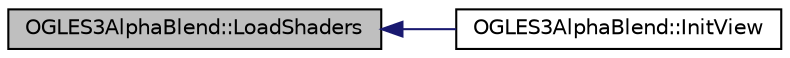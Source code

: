 digraph "OGLES3AlphaBlend::LoadShaders"
{
  edge [fontname="Helvetica",fontsize="10",labelfontname="Helvetica",labelfontsize="10"];
  node [fontname="Helvetica",fontsize="10",shape=record];
  rankdir="LR";
  Node1 [label="OGLES3AlphaBlend::LoadShaders",height=0.2,width=0.4,color="black", fillcolor="grey75", style="filled", fontcolor="black"];
  Node1 -> Node2 [dir="back",color="midnightblue",fontsize="10",style="solid",fontname="Helvetica"];
  Node2 [label="OGLES3AlphaBlend::InitView",height=0.2,width=0.4,color="black", fillcolor="white", style="filled",URL="$class_o_g_l_e_s3_alpha_blend.html#ad644c6edb1e7a92a18b7d1608bfcf659"];
}
